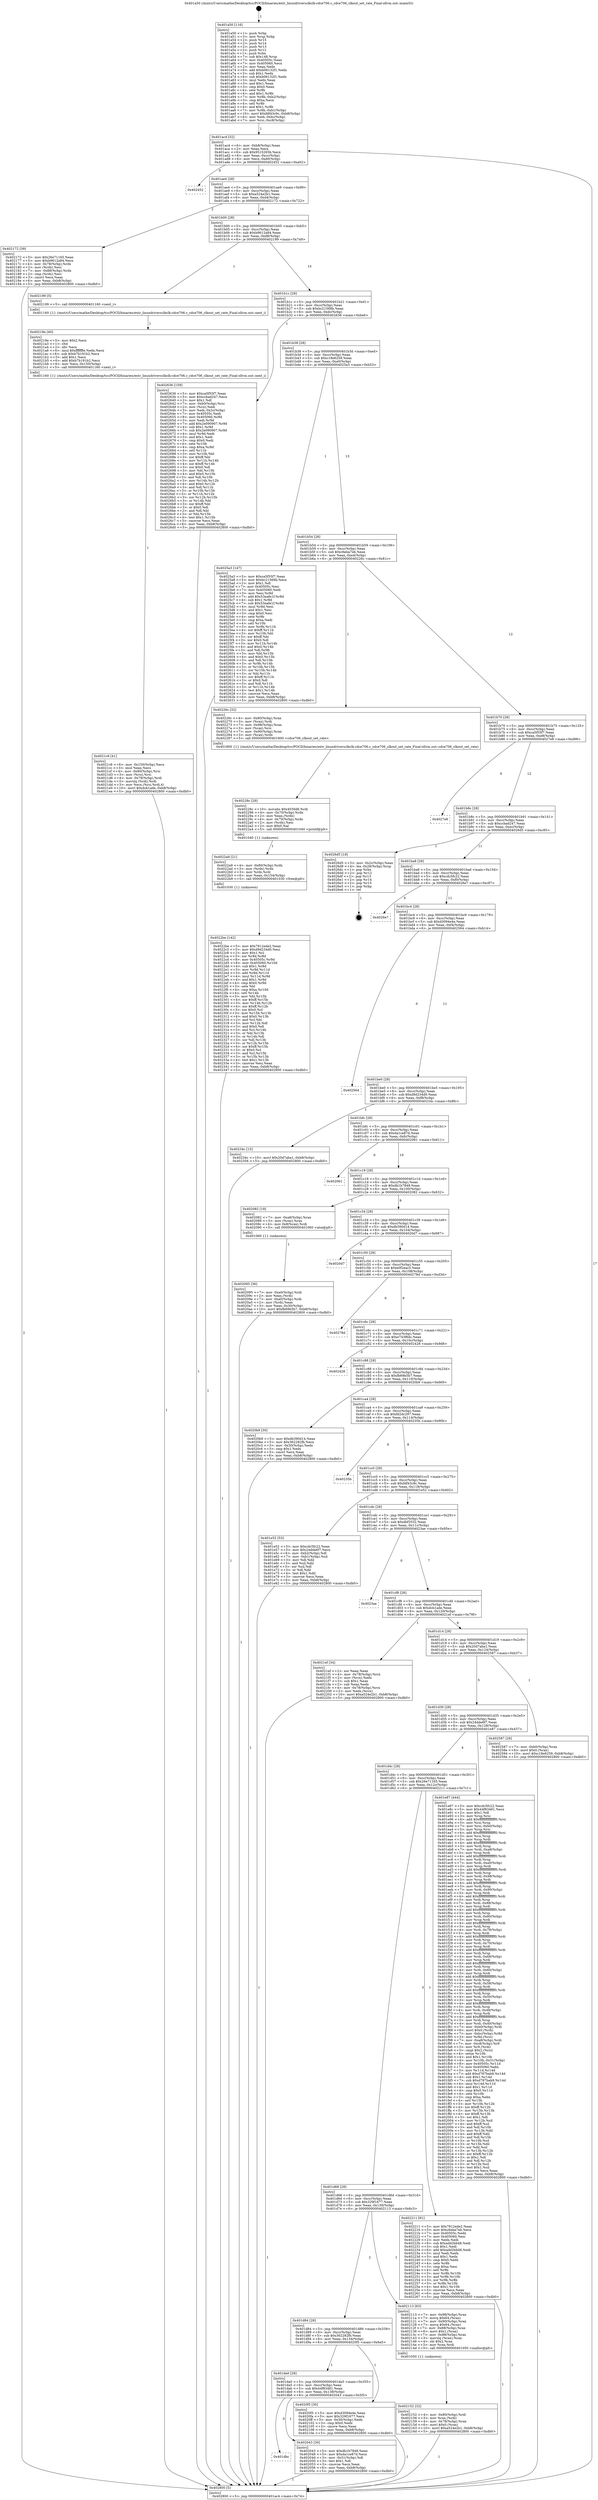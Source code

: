 digraph "0x401a50" {
  label = "0x401a50 (/mnt/c/Users/mathe/Desktop/tcc/POCII/binaries/extr_linuxdriversclkclk-cdce706.c_cdce706_clkout_set_rate_Final-ollvm.out::main(0))"
  labelloc = "t"
  node[shape=record]

  Entry [label="",width=0.3,height=0.3,shape=circle,fillcolor=black,style=filled]
  "0x401ac4" [label="{
     0x401ac4 [32]\l
     | [instrs]\l
     &nbsp;&nbsp;0x401ac4 \<+6\>: mov -0xb8(%rbp),%eax\l
     &nbsp;&nbsp;0x401aca \<+2\>: mov %eax,%ecx\l
     &nbsp;&nbsp;0x401acc \<+6\>: sub $0x9515265b,%ecx\l
     &nbsp;&nbsp;0x401ad2 \<+6\>: mov %eax,-0xcc(%rbp)\l
     &nbsp;&nbsp;0x401ad8 \<+6\>: mov %ecx,-0xd0(%rbp)\l
     &nbsp;&nbsp;0x401ade \<+6\>: je 0000000000402452 \<main+0xa02\>\l
  }"]
  "0x402452" [label="{
     0x402452\l
  }", style=dashed]
  "0x401ae4" [label="{
     0x401ae4 [28]\l
     | [instrs]\l
     &nbsp;&nbsp;0x401ae4 \<+5\>: jmp 0000000000401ae9 \<main+0x99\>\l
     &nbsp;&nbsp;0x401ae9 \<+6\>: mov -0xcc(%rbp),%eax\l
     &nbsp;&nbsp;0x401aef \<+5\>: sub $0xa524e2b1,%eax\l
     &nbsp;&nbsp;0x401af4 \<+6\>: mov %eax,-0xd4(%rbp)\l
     &nbsp;&nbsp;0x401afa \<+6\>: je 0000000000402172 \<main+0x722\>\l
  }"]
  Exit [label="",width=0.3,height=0.3,shape=circle,fillcolor=black,style=filled,peripheries=2]
  "0x402172" [label="{
     0x402172 [39]\l
     | [instrs]\l
     &nbsp;&nbsp;0x402172 \<+5\>: mov $0x26e71165,%eax\l
     &nbsp;&nbsp;0x402177 \<+5\>: mov $0xb9612a84,%ecx\l
     &nbsp;&nbsp;0x40217c \<+4\>: mov -0x78(%rbp),%rdx\l
     &nbsp;&nbsp;0x402180 \<+2\>: mov (%rdx),%esi\l
     &nbsp;&nbsp;0x402182 \<+7\>: mov -0x88(%rbp),%rdx\l
     &nbsp;&nbsp;0x402189 \<+2\>: cmp (%rdx),%esi\l
     &nbsp;&nbsp;0x40218b \<+3\>: cmovl %ecx,%eax\l
     &nbsp;&nbsp;0x40218e \<+6\>: mov %eax,-0xb8(%rbp)\l
     &nbsp;&nbsp;0x402194 \<+5\>: jmp 0000000000402800 \<main+0xdb0\>\l
  }"]
  "0x401b00" [label="{
     0x401b00 [28]\l
     | [instrs]\l
     &nbsp;&nbsp;0x401b00 \<+5\>: jmp 0000000000401b05 \<main+0xb5\>\l
     &nbsp;&nbsp;0x401b05 \<+6\>: mov -0xcc(%rbp),%eax\l
     &nbsp;&nbsp;0x401b0b \<+5\>: sub $0xb9612a84,%eax\l
     &nbsp;&nbsp;0x401b10 \<+6\>: mov %eax,-0xd8(%rbp)\l
     &nbsp;&nbsp;0x401b16 \<+6\>: je 0000000000402199 \<main+0x749\>\l
  }"]
  "0x4022be" [label="{
     0x4022be [142]\l
     | [instrs]\l
     &nbsp;&nbsp;0x4022be \<+5\>: mov $0x7812ede2,%eax\l
     &nbsp;&nbsp;0x4022c3 \<+5\>: mov $0xd9d234d0,%esi\l
     &nbsp;&nbsp;0x4022c8 \<+2\>: mov $0x1,%cl\l
     &nbsp;&nbsp;0x4022ca \<+3\>: xor %r8d,%r8d\l
     &nbsp;&nbsp;0x4022cd \<+8\>: mov 0x40505c,%r9d\l
     &nbsp;&nbsp;0x4022d5 \<+8\>: mov 0x405060,%r10d\l
     &nbsp;&nbsp;0x4022dd \<+4\>: sub $0x1,%r8d\l
     &nbsp;&nbsp;0x4022e1 \<+3\>: mov %r9d,%r11d\l
     &nbsp;&nbsp;0x4022e4 \<+3\>: add %r8d,%r11d\l
     &nbsp;&nbsp;0x4022e7 \<+4\>: imul %r11d,%r9d\l
     &nbsp;&nbsp;0x4022eb \<+4\>: and $0x1,%r9d\l
     &nbsp;&nbsp;0x4022ef \<+4\>: cmp $0x0,%r9d\l
     &nbsp;&nbsp;0x4022f3 \<+3\>: sete %bl\l
     &nbsp;&nbsp;0x4022f6 \<+4\>: cmp $0xa,%r10d\l
     &nbsp;&nbsp;0x4022fa \<+4\>: setl %r14b\l
     &nbsp;&nbsp;0x4022fe \<+3\>: mov %bl,%r15b\l
     &nbsp;&nbsp;0x402301 \<+4\>: xor $0xff,%r15b\l
     &nbsp;&nbsp;0x402305 \<+3\>: mov %r14b,%r12b\l
     &nbsp;&nbsp;0x402308 \<+4\>: xor $0xff,%r12b\l
     &nbsp;&nbsp;0x40230c \<+3\>: xor $0x0,%cl\l
     &nbsp;&nbsp;0x40230f \<+3\>: mov %r15b,%r13b\l
     &nbsp;&nbsp;0x402312 \<+4\>: and $0x0,%r13b\l
     &nbsp;&nbsp;0x402316 \<+2\>: and %cl,%bl\l
     &nbsp;&nbsp;0x402318 \<+3\>: mov %r12b,%dl\l
     &nbsp;&nbsp;0x40231b \<+3\>: and $0x0,%dl\l
     &nbsp;&nbsp;0x40231e \<+3\>: and %cl,%r14b\l
     &nbsp;&nbsp;0x402321 \<+3\>: or %bl,%r13b\l
     &nbsp;&nbsp;0x402324 \<+3\>: or %r14b,%dl\l
     &nbsp;&nbsp;0x402327 \<+3\>: xor %dl,%r13b\l
     &nbsp;&nbsp;0x40232a \<+3\>: or %r12b,%r15b\l
     &nbsp;&nbsp;0x40232d \<+4\>: xor $0xff,%r15b\l
     &nbsp;&nbsp;0x402331 \<+3\>: or $0x0,%cl\l
     &nbsp;&nbsp;0x402334 \<+3\>: and %cl,%r15b\l
     &nbsp;&nbsp;0x402337 \<+3\>: or %r15b,%r13b\l
     &nbsp;&nbsp;0x40233a \<+4\>: test $0x1,%r13b\l
     &nbsp;&nbsp;0x40233e \<+3\>: cmovne %esi,%eax\l
     &nbsp;&nbsp;0x402341 \<+6\>: mov %eax,-0xb8(%rbp)\l
     &nbsp;&nbsp;0x402347 \<+5\>: jmp 0000000000402800 \<main+0xdb0\>\l
  }"]
  "0x402199" [label="{
     0x402199 [5]\l
     | [instrs]\l
     &nbsp;&nbsp;0x402199 \<+5\>: call 0000000000401160 \<next_i\>\l
     | [calls]\l
     &nbsp;&nbsp;0x401160 \{1\} (/mnt/c/Users/mathe/Desktop/tcc/POCII/binaries/extr_linuxdriversclkclk-cdce706.c_cdce706_clkout_set_rate_Final-ollvm.out::next_i)\l
  }"]
  "0x401b1c" [label="{
     0x401b1c [28]\l
     | [instrs]\l
     &nbsp;&nbsp;0x401b1c \<+5\>: jmp 0000000000401b21 \<main+0xd1\>\l
     &nbsp;&nbsp;0x401b21 \<+6\>: mov -0xcc(%rbp),%eax\l
     &nbsp;&nbsp;0x401b27 \<+5\>: sub $0xbc21568b,%eax\l
     &nbsp;&nbsp;0x401b2c \<+6\>: mov %eax,-0xdc(%rbp)\l
     &nbsp;&nbsp;0x401b32 \<+6\>: je 0000000000402636 \<main+0xbe6\>\l
  }"]
  "0x4022a9" [label="{
     0x4022a9 [21]\l
     | [instrs]\l
     &nbsp;&nbsp;0x4022a9 \<+4\>: mov -0x80(%rbp),%rdx\l
     &nbsp;&nbsp;0x4022ad \<+3\>: mov (%rdx),%rdx\l
     &nbsp;&nbsp;0x4022b0 \<+3\>: mov %rdx,%rdi\l
     &nbsp;&nbsp;0x4022b3 \<+6\>: mov %eax,-0x154(%rbp)\l
     &nbsp;&nbsp;0x4022b9 \<+5\>: call 0000000000401030 \<free@plt\>\l
     | [calls]\l
     &nbsp;&nbsp;0x401030 \{1\} (unknown)\l
  }"]
  "0x402636" [label="{
     0x402636 [159]\l
     | [instrs]\l
     &nbsp;&nbsp;0x402636 \<+5\>: mov $0xca5f55f7,%eax\l
     &nbsp;&nbsp;0x40263b \<+5\>: mov $0xccbad247,%ecx\l
     &nbsp;&nbsp;0x402640 \<+2\>: mov $0x1,%dl\l
     &nbsp;&nbsp;0x402642 \<+7\>: mov -0xb0(%rbp),%rsi\l
     &nbsp;&nbsp;0x402649 \<+2\>: mov (%rsi),%edi\l
     &nbsp;&nbsp;0x40264b \<+3\>: mov %edi,-0x2c(%rbp)\l
     &nbsp;&nbsp;0x40264e \<+7\>: mov 0x40505c,%edi\l
     &nbsp;&nbsp;0x402655 \<+8\>: mov 0x405060,%r8d\l
     &nbsp;&nbsp;0x40265d \<+3\>: mov %edi,%r9d\l
     &nbsp;&nbsp;0x402660 \<+7\>: add $0x2e090907,%r9d\l
     &nbsp;&nbsp;0x402667 \<+4\>: sub $0x1,%r9d\l
     &nbsp;&nbsp;0x40266b \<+7\>: sub $0x2e090907,%r9d\l
     &nbsp;&nbsp;0x402672 \<+4\>: imul %r9d,%edi\l
     &nbsp;&nbsp;0x402676 \<+3\>: and $0x1,%edi\l
     &nbsp;&nbsp;0x402679 \<+3\>: cmp $0x0,%edi\l
     &nbsp;&nbsp;0x40267c \<+4\>: sete %r10b\l
     &nbsp;&nbsp;0x402680 \<+4\>: cmp $0xa,%r8d\l
     &nbsp;&nbsp;0x402684 \<+4\>: setl %r11b\l
     &nbsp;&nbsp;0x402688 \<+3\>: mov %r10b,%bl\l
     &nbsp;&nbsp;0x40268b \<+3\>: xor $0xff,%bl\l
     &nbsp;&nbsp;0x40268e \<+3\>: mov %r11b,%r14b\l
     &nbsp;&nbsp;0x402691 \<+4\>: xor $0xff,%r14b\l
     &nbsp;&nbsp;0x402695 \<+3\>: xor $0x0,%dl\l
     &nbsp;&nbsp;0x402698 \<+3\>: mov %bl,%r15b\l
     &nbsp;&nbsp;0x40269b \<+4\>: and $0x0,%r15b\l
     &nbsp;&nbsp;0x40269f \<+3\>: and %dl,%r10b\l
     &nbsp;&nbsp;0x4026a2 \<+3\>: mov %r14b,%r12b\l
     &nbsp;&nbsp;0x4026a5 \<+4\>: and $0x0,%r12b\l
     &nbsp;&nbsp;0x4026a9 \<+3\>: and %dl,%r11b\l
     &nbsp;&nbsp;0x4026ac \<+3\>: or %r10b,%r15b\l
     &nbsp;&nbsp;0x4026af \<+3\>: or %r11b,%r12b\l
     &nbsp;&nbsp;0x4026b2 \<+3\>: xor %r12b,%r15b\l
     &nbsp;&nbsp;0x4026b5 \<+3\>: or %r14b,%bl\l
     &nbsp;&nbsp;0x4026b8 \<+3\>: xor $0xff,%bl\l
     &nbsp;&nbsp;0x4026bb \<+3\>: or $0x0,%dl\l
     &nbsp;&nbsp;0x4026be \<+2\>: and %dl,%bl\l
     &nbsp;&nbsp;0x4026c0 \<+3\>: or %bl,%r15b\l
     &nbsp;&nbsp;0x4026c3 \<+4\>: test $0x1,%r15b\l
     &nbsp;&nbsp;0x4026c7 \<+3\>: cmovne %ecx,%eax\l
     &nbsp;&nbsp;0x4026ca \<+6\>: mov %eax,-0xb8(%rbp)\l
     &nbsp;&nbsp;0x4026d0 \<+5\>: jmp 0000000000402800 \<main+0xdb0\>\l
  }"]
  "0x401b38" [label="{
     0x401b38 [28]\l
     | [instrs]\l
     &nbsp;&nbsp;0x401b38 \<+5\>: jmp 0000000000401b3d \<main+0xed\>\l
     &nbsp;&nbsp;0x401b3d \<+6\>: mov -0xcc(%rbp),%eax\l
     &nbsp;&nbsp;0x401b43 \<+5\>: sub $0xc18e6259,%eax\l
     &nbsp;&nbsp;0x401b48 \<+6\>: mov %eax,-0xe0(%rbp)\l
     &nbsp;&nbsp;0x401b4e \<+6\>: je 00000000004025a3 \<main+0xb53\>\l
  }"]
  "0x40228c" [label="{
     0x40228c [29]\l
     | [instrs]\l
     &nbsp;&nbsp;0x40228c \<+10\>: movabs $0x4030d6,%rdi\l
     &nbsp;&nbsp;0x402296 \<+4\>: mov -0x70(%rbp),%rdx\l
     &nbsp;&nbsp;0x40229a \<+2\>: mov %eax,(%rdx)\l
     &nbsp;&nbsp;0x40229c \<+4\>: mov -0x70(%rbp),%rdx\l
     &nbsp;&nbsp;0x4022a0 \<+2\>: mov (%rdx),%esi\l
     &nbsp;&nbsp;0x4022a2 \<+2\>: mov $0x0,%al\l
     &nbsp;&nbsp;0x4022a4 \<+5\>: call 0000000000401040 \<printf@plt\>\l
     | [calls]\l
     &nbsp;&nbsp;0x401040 \{1\} (unknown)\l
  }"]
  "0x4025a3" [label="{
     0x4025a3 [147]\l
     | [instrs]\l
     &nbsp;&nbsp;0x4025a3 \<+5\>: mov $0xca5f55f7,%eax\l
     &nbsp;&nbsp;0x4025a8 \<+5\>: mov $0xbc21568b,%ecx\l
     &nbsp;&nbsp;0x4025ad \<+2\>: mov $0x1,%dl\l
     &nbsp;&nbsp;0x4025af \<+7\>: mov 0x40505c,%esi\l
     &nbsp;&nbsp;0x4025b6 \<+7\>: mov 0x405060,%edi\l
     &nbsp;&nbsp;0x4025bd \<+3\>: mov %esi,%r8d\l
     &nbsp;&nbsp;0x4025c0 \<+7\>: add $0x53eafe1f,%r8d\l
     &nbsp;&nbsp;0x4025c7 \<+4\>: sub $0x1,%r8d\l
     &nbsp;&nbsp;0x4025cb \<+7\>: sub $0x53eafe1f,%r8d\l
     &nbsp;&nbsp;0x4025d2 \<+4\>: imul %r8d,%esi\l
     &nbsp;&nbsp;0x4025d6 \<+3\>: and $0x1,%esi\l
     &nbsp;&nbsp;0x4025d9 \<+3\>: cmp $0x0,%esi\l
     &nbsp;&nbsp;0x4025dc \<+4\>: sete %r9b\l
     &nbsp;&nbsp;0x4025e0 \<+3\>: cmp $0xa,%edi\l
     &nbsp;&nbsp;0x4025e3 \<+4\>: setl %r10b\l
     &nbsp;&nbsp;0x4025e7 \<+3\>: mov %r9b,%r11b\l
     &nbsp;&nbsp;0x4025ea \<+4\>: xor $0xff,%r11b\l
     &nbsp;&nbsp;0x4025ee \<+3\>: mov %r10b,%bl\l
     &nbsp;&nbsp;0x4025f1 \<+3\>: xor $0xff,%bl\l
     &nbsp;&nbsp;0x4025f4 \<+3\>: xor $0x0,%dl\l
     &nbsp;&nbsp;0x4025f7 \<+3\>: mov %r11b,%r14b\l
     &nbsp;&nbsp;0x4025fa \<+4\>: and $0x0,%r14b\l
     &nbsp;&nbsp;0x4025fe \<+3\>: and %dl,%r9b\l
     &nbsp;&nbsp;0x402601 \<+3\>: mov %bl,%r15b\l
     &nbsp;&nbsp;0x402604 \<+4\>: and $0x0,%r15b\l
     &nbsp;&nbsp;0x402608 \<+3\>: and %dl,%r10b\l
     &nbsp;&nbsp;0x40260b \<+3\>: or %r9b,%r14b\l
     &nbsp;&nbsp;0x40260e \<+3\>: or %r10b,%r15b\l
     &nbsp;&nbsp;0x402611 \<+3\>: xor %r15b,%r14b\l
     &nbsp;&nbsp;0x402614 \<+3\>: or %bl,%r11b\l
     &nbsp;&nbsp;0x402617 \<+4\>: xor $0xff,%r11b\l
     &nbsp;&nbsp;0x40261b \<+3\>: or $0x0,%dl\l
     &nbsp;&nbsp;0x40261e \<+3\>: and %dl,%r11b\l
     &nbsp;&nbsp;0x402621 \<+3\>: or %r11b,%r14b\l
     &nbsp;&nbsp;0x402624 \<+4\>: test $0x1,%r14b\l
     &nbsp;&nbsp;0x402628 \<+3\>: cmovne %ecx,%eax\l
     &nbsp;&nbsp;0x40262b \<+6\>: mov %eax,-0xb8(%rbp)\l
     &nbsp;&nbsp;0x402631 \<+5\>: jmp 0000000000402800 \<main+0xdb0\>\l
  }"]
  "0x401b54" [label="{
     0x401b54 [28]\l
     | [instrs]\l
     &nbsp;&nbsp;0x401b54 \<+5\>: jmp 0000000000401b59 \<main+0x109\>\l
     &nbsp;&nbsp;0x401b59 \<+6\>: mov -0xcc(%rbp),%eax\l
     &nbsp;&nbsp;0x401b5f \<+5\>: sub $0xc6eba7eb,%eax\l
     &nbsp;&nbsp;0x401b64 \<+6\>: mov %eax,-0xe4(%rbp)\l
     &nbsp;&nbsp;0x401b6a \<+6\>: je 000000000040226c \<main+0x81c\>\l
  }"]
  "0x4021c6" [label="{
     0x4021c6 [41]\l
     | [instrs]\l
     &nbsp;&nbsp;0x4021c6 \<+6\>: mov -0x150(%rbp),%ecx\l
     &nbsp;&nbsp;0x4021cc \<+3\>: imul %eax,%ecx\l
     &nbsp;&nbsp;0x4021cf \<+4\>: mov -0x80(%rbp),%rsi\l
     &nbsp;&nbsp;0x4021d3 \<+3\>: mov (%rsi),%rsi\l
     &nbsp;&nbsp;0x4021d6 \<+4\>: mov -0x78(%rbp),%rdi\l
     &nbsp;&nbsp;0x4021da \<+3\>: movslq (%rdi),%rdi\l
     &nbsp;&nbsp;0x4021dd \<+3\>: mov %ecx,(%rsi,%rdi,4)\l
     &nbsp;&nbsp;0x4021e0 \<+10\>: movl $0xdcb1ade,-0xb8(%rbp)\l
     &nbsp;&nbsp;0x4021ea \<+5\>: jmp 0000000000402800 \<main+0xdb0\>\l
  }"]
  "0x40226c" [label="{
     0x40226c [32]\l
     | [instrs]\l
     &nbsp;&nbsp;0x40226c \<+4\>: mov -0x80(%rbp),%rax\l
     &nbsp;&nbsp;0x402270 \<+3\>: mov (%rax),%rdi\l
     &nbsp;&nbsp;0x402273 \<+7\>: mov -0x98(%rbp),%rax\l
     &nbsp;&nbsp;0x40227a \<+3\>: mov (%rax),%rsi\l
     &nbsp;&nbsp;0x40227d \<+7\>: mov -0x90(%rbp),%rax\l
     &nbsp;&nbsp;0x402284 \<+3\>: mov (%rax),%rdx\l
     &nbsp;&nbsp;0x402287 \<+5\>: call 0000000000401800 \<cdce706_clkout_set_rate\>\l
     | [calls]\l
     &nbsp;&nbsp;0x401800 \{1\} (/mnt/c/Users/mathe/Desktop/tcc/POCII/binaries/extr_linuxdriversclkclk-cdce706.c_cdce706_clkout_set_rate_Final-ollvm.out::cdce706_clkout_set_rate)\l
  }"]
  "0x401b70" [label="{
     0x401b70 [28]\l
     | [instrs]\l
     &nbsp;&nbsp;0x401b70 \<+5\>: jmp 0000000000401b75 \<main+0x125\>\l
     &nbsp;&nbsp;0x401b75 \<+6\>: mov -0xcc(%rbp),%eax\l
     &nbsp;&nbsp;0x401b7b \<+5\>: sub $0xca5f55f7,%eax\l
     &nbsp;&nbsp;0x401b80 \<+6\>: mov %eax,-0xe8(%rbp)\l
     &nbsp;&nbsp;0x401b86 \<+6\>: je 00000000004027e8 \<main+0xd98\>\l
  }"]
  "0x40219e" [label="{
     0x40219e [40]\l
     | [instrs]\l
     &nbsp;&nbsp;0x40219e \<+5\>: mov $0x2,%ecx\l
     &nbsp;&nbsp;0x4021a3 \<+1\>: cltd\l
     &nbsp;&nbsp;0x4021a4 \<+2\>: idiv %ecx\l
     &nbsp;&nbsp;0x4021a6 \<+6\>: imul $0xfffffffe,%edx,%ecx\l
     &nbsp;&nbsp;0x4021ac \<+6\>: sub $0xb7b191b2,%ecx\l
     &nbsp;&nbsp;0x4021b2 \<+3\>: add $0x1,%ecx\l
     &nbsp;&nbsp;0x4021b5 \<+6\>: add $0xb7b191b2,%ecx\l
     &nbsp;&nbsp;0x4021bb \<+6\>: mov %ecx,-0x150(%rbp)\l
     &nbsp;&nbsp;0x4021c1 \<+5\>: call 0000000000401160 \<next_i\>\l
     | [calls]\l
     &nbsp;&nbsp;0x401160 \{1\} (/mnt/c/Users/mathe/Desktop/tcc/POCII/binaries/extr_linuxdriversclkclk-cdce706.c_cdce706_clkout_set_rate_Final-ollvm.out::next_i)\l
  }"]
  "0x4027e8" [label="{
     0x4027e8\l
  }", style=dashed]
  "0x401b8c" [label="{
     0x401b8c [28]\l
     | [instrs]\l
     &nbsp;&nbsp;0x401b8c \<+5\>: jmp 0000000000401b91 \<main+0x141\>\l
     &nbsp;&nbsp;0x401b91 \<+6\>: mov -0xcc(%rbp),%eax\l
     &nbsp;&nbsp;0x401b97 \<+5\>: sub $0xccbad247,%eax\l
     &nbsp;&nbsp;0x401b9c \<+6\>: mov %eax,-0xec(%rbp)\l
     &nbsp;&nbsp;0x401ba2 \<+6\>: je 00000000004026d5 \<main+0xc85\>\l
  }"]
  "0x402152" [label="{
     0x402152 [32]\l
     | [instrs]\l
     &nbsp;&nbsp;0x402152 \<+4\>: mov -0x80(%rbp),%rdi\l
     &nbsp;&nbsp;0x402156 \<+3\>: mov %rax,(%rdi)\l
     &nbsp;&nbsp;0x402159 \<+4\>: mov -0x78(%rbp),%rax\l
     &nbsp;&nbsp;0x40215d \<+6\>: movl $0x0,(%rax)\l
     &nbsp;&nbsp;0x402163 \<+10\>: movl $0xa524e2b1,-0xb8(%rbp)\l
     &nbsp;&nbsp;0x40216d \<+5\>: jmp 0000000000402800 \<main+0xdb0\>\l
  }"]
  "0x4026d5" [label="{
     0x4026d5 [18]\l
     | [instrs]\l
     &nbsp;&nbsp;0x4026d5 \<+3\>: mov -0x2c(%rbp),%eax\l
     &nbsp;&nbsp;0x4026d8 \<+4\>: lea -0x28(%rbp),%rsp\l
     &nbsp;&nbsp;0x4026dc \<+1\>: pop %rbx\l
     &nbsp;&nbsp;0x4026dd \<+2\>: pop %r12\l
     &nbsp;&nbsp;0x4026df \<+2\>: pop %r13\l
     &nbsp;&nbsp;0x4026e1 \<+2\>: pop %r14\l
     &nbsp;&nbsp;0x4026e3 \<+2\>: pop %r15\l
     &nbsp;&nbsp;0x4026e5 \<+1\>: pop %rbp\l
     &nbsp;&nbsp;0x4026e6 \<+1\>: ret\l
  }"]
  "0x401ba8" [label="{
     0x401ba8 [28]\l
     | [instrs]\l
     &nbsp;&nbsp;0x401ba8 \<+5\>: jmp 0000000000401bad \<main+0x15d\>\l
     &nbsp;&nbsp;0x401bad \<+6\>: mov -0xcc(%rbp),%eax\l
     &nbsp;&nbsp;0x401bb3 \<+5\>: sub $0xcdc5fc22,%eax\l
     &nbsp;&nbsp;0x401bb8 \<+6\>: mov %eax,-0xf0(%rbp)\l
     &nbsp;&nbsp;0x401bbe \<+6\>: je 00000000004026e7 \<main+0xc97\>\l
  }"]
  "0x402095" [label="{
     0x402095 [36]\l
     | [instrs]\l
     &nbsp;&nbsp;0x402095 \<+7\>: mov -0xa0(%rbp),%rdi\l
     &nbsp;&nbsp;0x40209c \<+2\>: mov %eax,(%rdi)\l
     &nbsp;&nbsp;0x40209e \<+7\>: mov -0xa0(%rbp),%rdi\l
     &nbsp;&nbsp;0x4020a5 \<+2\>: mov (%rdi),%eax\l
     &nbsp;&nbsp;0x4020a7 \<+3\>: mov %eax,-0x30(%rbp)\l
     &nbsp;&nbsp;0x4020aa \<+10\>: movl $0xfb69b5b7,-0xb8(%rbp)\l
     &nbsp;&nbsp;0x4020b4 \<+5\>: jmp 0000000000402800 \<main+0xdb0\>\l
  }"]
  "0x4026e7" [label="{
     0x4026e7\l
  }", style=dashed]
  "0x401bc4" [label="{
     0x401bc4 [28]\l
     | [instrs]\l
     &nbsp;&nbsp;0x401bc4 \<+5\>: jmp 0000000000401bc9 \<main+0x179\>\l
     &nbsp;&nbsp;0x401bc9 \<+6\>: mov -0xcc(%rbp),%eax\l
     &nbsp;&nbsp;0x401bcf \<+5\>: sub $0xd3094e4e,%eax\l
     &nbsp;&nbsp;0x401bd4 \<+6\>: mov %eax,-0xf4(%rbp)\l
     &nbsp;&nbsp;0x401bda \<+6\>: je 0000000000402564 \<main+0xb14\>\l
  }"]
  "0x401dbc" [label="{
     0x401dbc\l
  }", style=dashed]
  "0x402564" [label="{
     0x402564\l
  }", style=dashed]
  "0x401be0" [label="{
     0x401be0 [28]\l
     | [instrs]\l
     &nbsp;&nbsp;0x401be0 \<+5\>: jmp 0000000000401be5 \<main+0x195\>\l
     &nbsp;&nbsp;0x401be5 \<+6\>: mov -0xcc(%rbp),%eax\l
     &nbsp;&nbsp;0x401beb \<+5\>: sub $0xd9d234d0,%eax\l
     &nbsp;&nbsp;0x401bf0 \<+6\>: mov %eax,-0xf8(%rbp)\l
     &nbsp;&nbsp;0x401bf6 \<+6\>: je 000000000040234c \<main+0x8fc\>\l
  }"]
  "0x402043" [label="{
     0x402043 [30]\l
     | [instrs]\l
     &nbsp;&nbsp;0x402043 \<+5\>: mov $0xdb1b7848,%eax\l
     &nbsp;&nbsp;0x402048 \<+5\>: mov $0xda1ce87d,%ecx\l
     &nbsp;&nbsp;0x40204d \<+3\>: mov -0x31(%rbp),%dl\l
     &nbsp;&nbsp;0x402050 \<+3\>: test $0x1,%dl\l
     &nbsp;&nbsp;0x402053 \<+3\>: cmovne %ecx,%eax\l
     &nbsp;&nbsp;0x402056 \<+6\>: mov %eax,-0xb8(%rbp)\l
     &nbsp;&nbsp;0x40205c \<+5\>: jmp 0000000000402800 \<main+0xdb0\>\l
  }"]
  "0x40234c" [label="{
     0x40234c [15]\l
     | [instrs]\l
     &nbsp;&nbsp;0x40234c \<+10\>: movl $0x20d7aba1,-0xb8(%rbp)\l
     &nbsp;&nbsp;0x402356 \<+5\>: jmp 0000000000402800 \<main+0xdb0\>\l
  }"]
  "0x401bfc" [label="{
     0x401bfc [28]\l
     | [instrs]\l
     &nbsp;&nbsp;0x401bfc \<+5\>: jmp 0000000000401c01 \<main+0x1b1\>\l
     &nbsp;&nbsp;0x401c01 \<+6\>: mov -0xcc(%rbp),%eax\l
     &nbsp;&nbsp;0x401c07 \<+5\>: sub $0xda1ce87d,%eax\l
     &nbsp;&nbsp;0x401c0c \<+6\>: mov %eax,-0xfc(%rbp)\l
     &nbsp;&nbsp;0x401c12 \<+6\>: je 0000000000402061 \<main+0x611\>\l
  }"]
  "0x401da0" [label="{
     0x401da0 [28]\l
     | [instrs]\l
     &nbsp;&nbsp;0x401da0 \<+5\>: jmp 0000000000401da5 \<main+0x355\>\l
     &nbsp;&nbsp;0x401da5 \<+6\>: mov -0xcc(%rbp),%eax\l
     &nbsp;&nbsp;0x401dab \<+5\>: sub $0x44f83481,%eax\l
     &nbsp;&nbsp;0x401db0 \<+6\>: mov %eax,-0x138(%rbp)\l
     &nbsp;&nbsp;0x401db6 \<+6\>: je 0000000000402043 \<main+0x5f3\>\l
  }"]
  "0x402061" [label="{
     0x402061\l
  }", style=dashed]
  "0x401c18" [label="{
     0x401c18 [28]\l
     | [instrs]\l
     &nbsp;&nbsp;0x401c18 \<+5\>: jmp 0000000000401c1d \<main+0x1cd\>\l
     &nbsp;&nbsp;0x401c1d \<+6\>: mov -0xcc(%rbp),%eax\l
     &nbsp;&nbsp;0x401c23 \<+5\>: sub $0xdb1b7848,%eax\l
     &nbsp;&nbsp;0x401c28 \<+6\>: mov %eax,-0x100(%rbp)\l
     &nbsp;&nbsp;0x401c2e \<+6\>: je 0000000000402082 \<main+0x632\>\l
  }"]
  "0x4020f5" [label="{
     0x4020f5 [30]\l
     | [instrs]\l
     &nbsp;&nbsp;0x4020f5 \<+5\>: mov $0xd3094e4e,%eax\l
     &nbsp;&nbsp;0x4020fa \<+5\>: mov $0x329f1677,%ecx\l
     &nbsp;&nbsp;0x4020ff \<+3\>: mov -0x30(%rbp),%edx\l
     &nbsp;&nbsp;0x402102 \<+3\>: cmp $0x0,%edx\l
     &nbsp;&nbsp;0x402105 \<+3\>: cmove %ecx,%eax\l
     &nbsp;&nbsp;0x402108 \<+6\>: mov %eax,-0xb8(%rbp)\l
     &nbsp;&nbsp;0x40210e \<+5\>: jmp 0000000000402800 \<main+0xdb0\>\l
  }"]
  "0x402082" [label="{
     0x402082 [19]\l
     | [instrs]\l
     &nbsp;&nbsp;0x402082 \<+7\>: mov -0xa8(%rbp),%rax\l
     &nbsp;&nbsp;0x402089 \<+3\>: mov (%rax),%rax\l
     &nbsp;&nbsp;0x40208c \<+4\>: mov 0x8(%rax),%rdi\l
     &nbsp;&nbsp;0x402090 \<+5\>: call 0000000000401060 \<atoi@plt\>\l
     | [calls]\l
     &nbsp;&nbsp;0x401060 \{1\} (unknown)\l
  }"]
  "0x401c34" [label="{
     0x401c34 [28]\l
     | [instrs]\l
     &nbsp;&nbsp;0x401c34 \<+5\>: jmp 0000000000401c39 \<main+0x1e9\>\l
     &nbsp;&nbsp;0x401c39 \<+6\>: mov -0xcc(%rbp),%eax\l
     &nbsp;&nbsp;0x401c3f \<+5\>: sub $0xdb390d14,%eax\l
     &nbsp;&nbsp;0x401c44 \<+6\>: mov %eax,-0x104(%rbp)\l
     &nbsp;&nbsp;0x401c4a \<+6\>: je 00000000004020d7 \<main+0x687\>\l
  }"]
  "0x401d84" [label="{
     0x401d84 [28]\l
     | [instrs]\l
     &nbsp;&nbsp;0x401d84 \<+5\>: jmp 0000000000401d89 \<main+0x339\>\l
     &nbsp;&nbsp;0x401d89 \<+6\>: mov -0xcc(%rbp),%eax\l
     &nbsp;&nbsp;0x401d8f \<+5\>: sub $0x362282fb,%eax\l
     &nbsp;&nbsp;0x401d94 \<+6\>: mov %eax,-0x134(%rbp)\l
     &nbsp;&nbsp;0x401d9a \<+6\>: je 00000000004020f5 \<main+0x6a5\>\l
  }"]
  "0x4020d7" [label="{
     0x4020d7\l
  }", style=dashed]
  "0x401c50" [label="{
     0x401c50 [28]\l
     | [instrs]\l
     &nbsp;&nbsp;0x401c50 \<+5\>: jmp 0000000000401c55 \<main+0x205\>\l
     &nbsp;&nbsp;0x401c55 \<+6\>: mov -0xcc(%rbp),%eax\l
     &nbsp;&nbsp;0x401c5b \<+5\>: sub $0xe0f2eac5,%eax\l
     &nbsp;&nbsp;0x401c60 \<+6\>: mov %eax,-0x108(%rbp)\l
     &nbsp;&nbsp;0x401c66 \<+6\>: je 000000000040278d \<main+0xd3d\>\l
  }"]
  "0x402113" [label="{
     0x402113 [63]\l
     | [instrs]\l
     &nbsp;&nbsp;0x402113 \<+7\>: mov -0x98(%rbp),%rax\l
     &nbsp;&nbsp;0x40211a \<+7\>: movq $0x64,(%rax)\l
     &nbsp;&nbsp;0x402121 \<+7\>: mov -0x90(%rbp),%rax\l
     &nbsp;&nbsp;0x402128 \<+7\>: movq $0x64,(%rax)\l
     &nbsp;&nbsp;0x40212f \<+7\>: mov -0x88(%rbp),%rax\l
     &nbsp;&nbsp;0x402136 \<+6\>: movl $0x1,(%rax)\l
     &nbsp;&nbsp;0x40213c \<+7\>: mov -0x88(%rbp),%rax\l
     &nbsp;&nbsp;0x402143 \<+3\>: movslq (%rax),%rax\l
     &nbsp;&nbsp;0x402146 \<+4\>: shl $0x2,%rax\l
     &nbsp;&nbsp;0x40214a \<+3\>: mov %rax,%rdi\l
     &nbsp;&nbsp;0x40214d \<+5\>: call 0000000000401050 \<malloc@plt\>\l
     | [calls]\l
     &nbsp;&nbsp;0x401050 \{1\} (unknown)\l
  }"]
  "0x40278d" [label="{
     0x40278d\l
  }", style=dashed]
  "0x401c6c" [label="{
     0x401c6c [28]\l
     | [instrs]\l
     &nbsp;&nbsp;0x401c6c \<+5\>: jmp 0000000000401c71 \<main+0x221\>\l
     &nbsp;&nbsp;0x401c71 \<+6\>: mov -0xcc(%rbp),%eax\l
     &nbsp;&nbsp;0x401c77 \<+5\>: sub $0xe743f6dc,%eax\l
     &nbsp;&nbsp;0x401c7c \<+6\>: mov %eax,-0x10c(%rbp)\l
     &nbsp;&nbsp;0x401c82 \<+6\>: je 0000000000402428 \<main+0x9d8\>\l
  }"]
  "0x401d68" [label="{
     0x401d68 [28]\l
     | [instrs]\l
     &nbsp;&nbsp;0x401d68 \<+5\>: jmp 0000000000401d6d \<main+0x31d\>\l
     &nbsp;&nbsp;0x401d6d \<+6\>: mov -0xcc(%rbp),%eax\l
     &nbsp;&nbsp;0x401d73 \<+5\>: sub $0x329f1677,%eax\l
     &nbsp;&nbsp;0x401d78 \<+6\>: mov %eax,-0x130(%rbp)\l
     &nbsp;&nbsp;0x401d7e \<+6\>: je 0000000000402113 \<main+0x6c3\>\l
  }"]
  "0x402428" [label="{
     0x402428\l
  }", style=dashed]
  "0x401c88" [label="{
     0x401c88 [28]\l
     | [instrs]\l
     &nbsp;&nbsp;0x401c88 \<+5\>: jmp 0000000000401c8d \<main+0x23d\>\l
     &nbsp;&nbsp;0x401c8d \<+6\>: mov -0xcc(%rbp),%eax\l
     &nbsp;&nbsp;0x401c93 \<+5\>: sub $0xfb69b5b7,%eax\l
     &nbsp;&nbsp;0x401c98 \<+6\>: mov %eax,-0x110(%rbp)\l
     &nbsp;&nbsp;0x401c9e \<+6\>: je 00000000004020b9 \<main+0x669\>\l
  }"]
  "0x402211" [label="{
     0x402211 [91]\l
     | [instrs]\l
     &nbsp;&nbsp;0x402211 \<+5\>: mov $0x7812ede2,%eax\l
     &nbsp;&nbsp;0x402216 \<+5\>: mov $0xc6eba7eb,%ecx\l
     &nbsp;&nbsp;0x40221b \<+7\>: mov 0x40505c,%edx\l
     &nbsp;&nbsp;0x402222 \<+7\>: mov 0x405060,%esi\l
     &nbsp;&nbsp;0x402229 \<+2\>: mov %edx,%edi\l
     &nbsp;&nbsp;0x40222b \<+6\>: sub $0xadd2bb48,%edi\l
     &nbsp;&nbsp;0x402231 \<+3\>: sub $0x1,%edi\l
     &nbsp;&nbsp;0x402234 \<+6\>: add $0xadd2bb48,%edi\l
     &nbsp;&nbsp;0x40223a \<+3\>: imul %edi,%edx\l
     &nbsp;&nbsp;0x40223d \<+3\>: and $0x1,%edx\l
     &nbsp;&nbsp;0x402240 \<+3\>: cmp $0x0,%edx\l
     &nbsp;&nbsp;0x402243 \<+4\>: sete %r8b\l
     &nbsp;&nbsp;0x402247 \<+3\>: cmp $0xa,%esi\l
     &nbsp;&nbsp;0x40224a \<+4\>: setl %r9b\l
     &nbsp;&nbsp;0x40224e \<+3\>: mov %r8b,%r10b\l
     &nbsp;&nbsp;0x402251 \<+3\>: and %r9b,%r10b\l
     &nbsp;&nbsp;0x402254 \<+3\>: xor %r9b,%r8b\l
     &nbsp;&nbsp;0x402257 \<+3\>: or %r8b,%r10b\l
     &nbsp;&nbsp;0x40225a \<+4\>: test $0x1,%r10b\l
     &nbsp;&nbsp;0x40225e \<+3\>: cmovne %ecx,%eax\l
     &nbsp;&nbsp;0x402261 \<+6\>: mov %eax,-0xb8(%rbp)\l
     &nbsp;&nbsp;0x402267 \<+5\>: jmp 0000000000402800 \<main+0xdb0\>\l
  }"]
  "0x4020b9" [label="{
     0x4020b9 [30]\l
     | [instrs]\l
     &nbsp;&nbsp;0x4020b9 \<+5\>: mov $0xdb390d14,%eax\l
     &nbsp;&nbsp;0x4020be \<+5\>: mov $0x362282fb,%ecx\l
     &nbsp;&nbsp;0x4020c3 \<+3\>: mov -0x30(%rbp),%edx\l
     &nbsp;&nbsp;0x4020c6 \<+3\>: cmp $0x1,%edx\l
     &nbsp;&nbsp;0x4020c9 \<+3\>: cmovl %ecx,%eax\l
     &nbsp;&nbsp;0x4020cc \<+6\>: mov %eax,-0xb8(%rbp)\l
     &nbsp;&nbsp;0x4020d2 \<+5\>: jmp 0000000000402800 \<main+0xdb0\>\l
  }"]
  "0x401ca4" [label="{
     0x401ca4 [28]\l
     | [instrs]\l
     &nbsp;&nbsp;0x401ca4 \<+5\>: jmp 0000000000401ca9 \<main+0x259\>\l
     &nbsp;&nbsp;0x401ca9 \<+6\>: mov -0xcc(%rbp),%eax\l
     &nbsp;&nbsp;0x401caf \<+5\>: sub $0xfd2dc297,%eax\l
     &nbsp;&nbsp;0x401cb4 \<+6\>: mov %eax,-0x114(%rbp)\l
     &nbsp;&nbsp;0x401cba \<+6\>: je 000000000040235b \<main+0x90b\>\l
  }"]
  "0x401d4c" [label="{
     0x401d4c [28]\l
     | [instrs]\l
     &nbsp;&nbsp;0x401d4c \<+5\>: jmp 0000000000401d51 \<main+0x301\>\l
     &nbsp;&nbsp;0x401d51 \<+6\>: mov -0xcc(%rbp),%eax\l
     &nbsp;&nbsp;0x401d57 \<+5\>: sub $0x26e71165,%eax\l
     &nbsp;&nbsp;0x401d5c \<+6\>: mov %eax,-0x12c(%rbp)\l
     &nbsp;&nbsp;0x401d62 \<+6\>: je 0000000000402211 \<main+0x7c1\>\l
  }"]
  "0x40235b" [label="{
     0x40235b\l
  }", style=dashed]
  "0x401cc0" [label="{
     0x401cc0 [28]\l
     | [instrs]\l
     &nbsp;&nbsp;0x401cc0 \<+5\>: jmp 0000000000401cc5 \<main+0x275\>\l
     &nbsp;&nbsp;0x401cc5 \<+6\>: mov -0xcc(%rbp),%eax\l
     &nbsp;&nbsp;0x401ccb \<+5\>: sub $0xfdf43c9c,%eax\l
     &nbsp;&nbsp;0x401cd0 \<+6\>: mov %eax,-0x118(%rbp)\l
     &nbsp;&nbsp;0x401cd6 \<+6\>: je 0000000000401e52 \<main+0x402\>\l
  }"]
  "0x401e87" [label="{
     0x401e87 [444]\l
     | [instrs]\l
     &nbsp;&nbsp;0x401e87 \<+5\>: mov $0xcdc5fc22,%eax\l
     &nbsp;&nbsp;0x401e8c \<+5\>: mov $0x44f83481,%ecx\l
     &nbsp;&nbsp;0x401e91 \<+2\>: mov $0x1,%dl\l
     &nbsp;&nbsp;0x401e93 \<+3\>: mov %rsp,%rsi\l
     &nbsp;&nbsp;0x401e96 \<+4\>: add $0xfffffffffffffff0,%rsi\l
     &nbsp;&nbsp;0x401e9a \<+3\>: mov %rsi,%rsp\l
     &nbsp;&nbsp;0x401e9d \<+7\>: mov %rsi,-0xb0(%rbp)\l
     &nbsp;&nbsp;0x401ea4 \<+3\>: mov %rsp,%rsi\l
     &nbsp;&nbsp;0x401ea7 \<+4\>: add $0xfffffffffffffff0,%rsi\l
     &nbsp;&nbsp;0x401eab \<+3\>: mov %rsi,%rsp\l
     &nbsp;&nbsp;0x401eae \<+3\>: mov %rsp,%rdi\l
     &nbsp;&nbsp;0x401eb1 \<+4\>: add $0xfffffffffffffff0,%rdi\l
     &nbsp;&nbsp;0x401eb5 \<+3\>: mov %rdi,%rsp\l
     &nbsp;&nbsp;0x401eb8 \<+7\>: mov %rdi,-0xa8(%rbp)\l
     &nbsp;&nbsp;0x401ebf \<+3\>: mov %rsp,%rdi\l
     &nbsp;&nbsp;0x401ec2 \<+4\>: add $0xfffffffffffffff0,%rdi\l
     &nbsp;&nbsp;0x401ec6 \<+3\>: mov %rdi,%rsp\l
     &nbsp;&nbsp;0x401ec9 \<+7\>: mov %rdi,-0xa0(%rbp)\l
     &nbsp;&nbsp;0x401ed0 \<+3\>: mov %rsp,%rdi\l
     &nbsp;&nbsp;0x401ed3 \<+4\>: add $0xfffffffffffffff0,%rdi\l
     &nbsp;&nbsp;0x401ed7 \<+3\>: mov %rdi,%rsp\l
     &nbsp;&nbsp;0x401eda \<+7\>: mov %rdi,-0x98(%rbp)\l
     &nbsp;&nbsp;0x401ee1 \<+3\>: mov %rsp,%rdi\l
     &nbsp;&nbsp;0x401ee4 \<+4\>: add $0xfffffffffffffff0,%rdi\l
     &nbsp;&nbsp;0x401ee8 \<+3\>: mov %rdi,%rsp\l
     &nbsp;&nbsp;0x401eeb \<+7\>: mov %rdi,-0x90(%rbp)\l
     &nbsp;&nbsp;0x401ef2 \<+3\>: mov %rsp,%rdi\l
     &nbsp;&nbsp;0x401ef5 \<+4\>: add $0xfffffffffffffff0,%rdi\l
     &nbsp;&nbsp;0x401ef9 \<+3\>: mov %rdi,%rsp\l
     &nbsp;&nbsp;0x401efc \<+7\>: mov %rdi,-0x88(%rbp)\l
     &nbsp;&nbsp;0x401f03 \<+3\>: mov %rsp,%rdi\l
     &nbsp;&nbsp;0x401f06 \<+4\>: add $0xfffffffffffffff0,%rdi\l
     &nbsp;&nbsp;0x401f0a \<+3\>: mov %rdi,%rsp\l
     &nbsp;&nbsp;0x401f0d \<+4\>: mov %rdi,-0x80(%rbp)\l
     &nbsp;&nbsp;0x401f11 \<+3\>: mov %rsp,%rdi\l
     &nbsp;&nbsp;0x401f14 \<+4\>: add $0xfffffffffffffff0,%rdi\l
     &nbsp;&nbsp;0x401f18 \<+3\>: mov %rdi,%rsp\l
     &nbsp;&nbsp;0x401f1b \<+4\>: mov %rdi,-0x78(%rbp)\l
     &nbsp;&nbsp;0x401f1f \<+3\>: mov %rsp,%rdi\l
     &nbsp;&nbsp;0x401f22 \<+4\>: add $0xfffffffffffffff0,%rdi\l
     &nbsp;&nbsp;0x401f26 \<+3\>: mov %rdi,%rsp\l
     &nbsp;&nbsp;0x401f29 \<+4\>: mov %rdi,-0x70(%rbp)\l
     &nbsp;&nbsp;0x401f2d \<+3\>: mov %rsp,%rdi\l
     &nbsp;&nbsp;0x401f30 \<+4\>: add $0xfffffffffffffff0,%rdi\l
     &nbsp;&nbsp;0x401f34 \<+3\>: mov %rdi,%rsp\l
     &nbsp;&nbsp;0x401f37 \<+4\>: mov %rdi,-0x68(%rbp)\l
     &nbsp;&nbsp;0x401f3b \<+3\>: mov %rsp,%rdi\l
     &nbsp;&nbsp;0x401f3e \<+4\>: add $0xfffffffffffffff0,%rdi\l
     &nbsp;&nbsp;0x401f42 \<+3\>: mov %rdi,%rsp\l
     &nbsp;&nbsp;0x401f45 \<+4\>: mov %rdi,-0x60(%rbp)\l
     &nbsp;&nbsp;0x401f49 \<+3\>: mov %rsp,%rdi\l
     &nbsp;&nbsp;0x401f4c \<+4\>: add $0xfffffffffffffff0,%rdi\l
     &nbsp;&nbsp;0x401f50 \<+3\>: mov %rdi,%rsp\l
     &nbsp;&nbsp;0x401f53 \<+4\>: mov %rdi,-0x58(%rbp)\l
     &nbsp;&nbsp;0x401f57 \<+3\>: mov %rsp,%rdi\l
     &nbsp;&nbsp;0x401f5a \<+4\>: add $0xfffffffffffffff0,%rdi\l
     &nbsp;&nbsp;0x401f5e \<+3\>: mov %rdi,%rsp\l
     &nbsp;&nbsp;0x401f61 \<+4\>: mov %rdi,-0x50(%rbp)\l
     &nbsp;&nbsp;0x401f65 \<+3\>: mov %rsp,%rdi\l
     &nbsp;&nbsp;0x401f68 \<+4\>: add $0xfffffffffffffff0,%rdi\l
     &nbsp;&nbsp;0x401f6c \<+3\>: mov %rdi,%rsp\l
     &nbsp;&nbsp;0x401f6f \<+4\>: mov %rdi,-0x48(%rbp)\l
     &nbsp;&nbsp;0x401f73 \<+3\>: mov %rsp,%rdi\l
     &nbsp;&nbsp;0x401f76 \<+4\>: add $0xfffffffffffffff0,%rdi\l
     &nbsp;&nbsp;0x401f7a \<+3\>: mov %rdi,%rsp\l
     &nbsp;&nbsp;0x401f7d \<+4\>: mov %rdi,-0x40(%rbp)\l
     &nbsp;&nbsp;0x401f81 \<+7\>: mov -0xb0(%rbp),%rdi\l
     &nbsp;&nbsp;0x401f88 \<+6\>: movl $0x0,(%rdi)\l
     &nbsp;&nbsp;0x401f8e \<+7\>: mov -0xbc(%rbp),%r8d\l
     &nbsp;&nbsp;0x401f95 \<+3\>: mov %r8d,(%rsi)\l
     &nbsp;&nbsp;0x401f98 \<+7\>: mov -0xa8(%rbp),%rdi\l
     &nbsp;&nbsp;0x401f9f \<+7\>: mov -0xc8(%rbp),%r9\l
     &nbsp;&nbsp;0x401fa6 \<+3\>: mov %r9,(%rdi)\l
     &nbsp;&nbsp;0x401fa9 \<+3\>: cmpl $0x2,(%rsi)\l
     &nbsp;&nbsp;0x401fac \<+4\>: setne %r10b\l
     &nbsp;&nbsp;0x401fb0 \<+4\>: and $0x1,%r10b\l
     &nbsp;&nbsp;0x401fb4 \<+4\>: mov %r10b,-0x31(%rbp)\l
     &nbsp;&nbsp;0x401fb8 \<+8\>: mov 0x40505c,%r11d\l
     &nbsp;&nbsp;0x401fc0 \<+7\>: mov 0x405060,%ebx\l
     &nbsp;&nbsp;0x401fc7 \<+3\>: mov %r11d,%r14d\l
     &nbsp;&nbsp;0x401fca \<+7\>: add $0xd787bab9,%r14d\l
     &nbsp;&nbsp;0x401fd1 \<+4\>: sub $0x1,%r14d\l
     &nbsp;&nbsp;0x401fd5 \<+7\>: sub $0xd787bab9,%r14d\l
     &nbsp;&nbsp;0x401fdc \<+4\>: imul %r14d,%r11d\l
     &nbsp;&nbsp;0x401fe0 \<+4\>: and $0x1,%r11d\l
     &nbsp;&nbsp;0x401fe4 \<+4\>: cmp $0x0,%r11d\l
     &nbsp;&nbsp;0x401fe8 \<+4\>: sete %r10b\l
     &nbsp;&nbsp;0x401fec \<+3\>: cmp $0xa,%ebx\l
     &nbsp;&nbsp;0x401fef \<+4\>: setl %r15b\l
     &nbsp;&nbsp;0x401ff3 \<+3\>: mov %r10b,%r12b\l
     &nbsp;&nbsp;0x401ff6 \<+4\>: xor $0xff,%r12b\l
     &nbsp;&nbsp;0x401ffa \<+3\>: mov %r15b,%r13b\l
     &nbsp;&nbsp;0x401ffd \<+4\>: xor $0xff,%r13b\l
     &nbsp;&nbsp;0x402001 \<+3\>: xor $0x1,%dl\l
     &nbsp;&nbsp;0x402004 \<+3\>: mov %r12b,%sil\l
     &nbsp;&nbsp;0x402007 \<+4\>: and $0xff,%sil\l
     &nbsp;&nbsp;0x40200b \<+3\>: and %dl,%r10b\l
     &nbsp;&nbsp;0x40200e \<+3\>: mov %r13b,%dil\l
     &nbsp;&nbsp;0x402011 \<+4\>: and $0xff,%dil\l
     &nbsp;&nbsp;0x402015 \<+3\>: and %dl,%r15b\l
     &nbsp;&nbsp;0x402018 \<+3\>: or %r10b,%sil\l
     &nbsp;&nbsp;0x40201b \<+3\>: or %r15b,%dil\l
     &nbsp;&nbsp;0x40201e \<+3\>: xor %dil,%sil\l
     &nbsp;&nbsp;0x402021 \<+3\>: or %r13b,%r12b\l
     &nbsp;&nbsp;0x402024 \<+4\>: xor $0xff,%r12b\l
     &nbsp;&nbsp;0x402028 \<+3\>: or $0x1,%dl\l
     &nbsp;&nbsp;0x40202b \<+3\>: and %dl,%r12b\l
     &nbsp;&nbsp;0x40202e \<+3\>: or %r12b,%sil\l
     &nbsp;&nbsp;0x402031 \<+4\>: test $0x1,%sil\l
     &nbsp;&nbsp;0x402035 \<+3\>: cmovne %ecx,%eax\l
     &nbsp;&nbsp;0x402038 \<+6\>: mov %eax,-0xb8(%rbp)\l
     &nbsp;&nbsp;0x40203e \<+5\>: jmp 0000000000402800 \<main+0xdb0\>\l
  }"]
  "0x401e52" [label="{
     0x401e52 [53]\l
     | [instrs]\l
     &nbsp;&nbsp;0x401e52 \<+5\>: mov $0xcdc5fc22,%eax\l
     &nbsp;&nbsp;0x401e57 \<+5\>: mov $0x24dde6f7,%ecx\l
     &nbsp;&nbsp;0x401e5c \<+6\>: mov -0xb2(%rbp),%dl\l
     &nbsp;&nbsp;0x401e62 \<+7\>: mov -0xb1(%rbp),%sil\l
     &nbsp;&nbsp;0x401e69 \<+3\>: mov %dl,%dil\l
     &nbsp;&nbsp;0x401e6c \<+3\>: and %sil,%dil\l
     &nbsp;&nbsp;0x401e6f \<+3\>: xor %sil,%dl\l
     &nbsp;&nbsp;0x401e72 \<+3\>: or %dl,%dil\l
     &nbsp;&nbsp;0x401e75 \<+4\>: test $0x1,%dil\l
     &nbsp;&nbsp;0x401e79 \<+3\>: cmovne %ecx,%eax\l
     &nbsp;&nbsp;0x401e7c \<+6\>: mov %eax,-0xb8(%rbp)\l
     &nbsp;&nbsp;0x401e82 \<+5\>: jmp 0000000000402800 \<main+0xdb0\>\l
  }"]
  "0x401cdc" [label="{
     0x401cdc [28]\l
     | [instrs]\l
     &nbsp;&nbsp;0x401cdc \<+5\>: jmp 0000000000401ce1 \<main+0x291\>\l
     &nbsp;&nbsp;0x401ce1 \<+6\>: mov -0xcc(%rbp),%eax\l
     &nbsp;&nbsp;0x401ce7 \<+5\>: sub $0xdbf3532,%eax\l
     &nbsp;&nbsp;0x401cec \<+6\>: mov %eax,-0x11c(%rbp)\l
     &nbsp;&nbsp;0x401cf2 \<+6\>: je 00000000004023ae \<main+0x95e\>\l
  }"]
  "0x402800" [label="{
     0x402800 [5]\l
     | [instrs]\l
     &nbsp;&nbsp;0x402800 \<+5\>: jmp 0000000000401ac4 \<main+0x74\>\l
  }"]
  "0x401a50" [label="{
     0x401a50 [116]\l
     | [instrs]\l
     &nbsp;&nbsp;0x401a50 \<+1\>: push %rbp\l
     &nbsp;&nbsp;0x401a51 \<+3\>: mov %rsp,%rbp\l
     &nbsp;&nbsp;0x401a54 \<+2\>: push %r15\l
     &nbsp;&nbsp;0x401a56 \<+2\>: push %r14\l
     &nbsp;&nbsp;0x401a58 \<+2\>: push %r13\l
     &nbsp;&nbsp;0x401a5a \<+2\>: push %r12\l
     &nbsp;&nbsp;0x401a5c \<+1\>: push %rbx\l
     &nbsp;&nbsp;0x401a5d \<+7\>: sub $0x148,%rsp\l
     &nbsp;&nbsp;0x401a64 \<+7\>: mov 0x40505c,%eax\l
     &nbsp;&nbsp;0x401a6b \<+7\>: mov 0x405060,%ecx\l
     &nbsp;&nbsp;0x401a72 \<+2\>: mov %eax,%edx\l
     &nbsp;&nbsp;0x401a74 \<+6\>: add $0xb06132f1,%edx\l
     &nbsp;&nbsp;0x401a7a \<+3\>: sub $0x1,%edx\l
     &nbsp;&nbsp;0x401a7d \<+6\>: sub $0xb06132f1,%edx\l
     &nbsp;&nbsp;0x401a83 \<+3\>: imul %edx,%eax\l
     &nbsp;&nbsp;0x401a86 \<+3\>: and $0x1,%eax\l
     &nbsp;&nbsp;0x401a89 \<+3\>: cmp $0x0,%eax\l
     &nbsp;&nbsp;0x401a8c \<+4\>: sete %r8b\l
     &nbsp;&nbsp;0x401a90 \<+4\>: and $0x1,%r8b\l
     &nbsp;&nbsp;0x401a94 \<+7\>: mov %r8b,-0xb2(%rbp)\l
     &nbsp;&nbsp;0x401a9b \<+3\>: cmp $0xa,%ecx\l
     &nbsp;&nbsp;0x401a9e \<+4\>: setl %r8b\l
     &nbsp;&nbsp;0x401aa2 \<+4\>: and $0x1,%r8b\l
     &nbsp;&nbsp;0x401aa6 \<+7\>: mov %r8b,-0xb1(%rbp)\l
     &nbsp;&nbsp;0x401aad \<+10\>: movl $0xfdf43c9c,-0xb8(%rbp)\l
     &nbsp;&nbsp;0x401ab7 \<+6\>: mov %edi,-0xbc(%rbp)\l
     &nbsp;&nbsp;0x401abd \<+7\>: mov %rsi,-0xc8(%rbp)\l
  }"]
  "0x401d30" [label="{
     0x401d30 [28]\l
     | [instrs]\l
     &nbsp;&nbsp;0x401d30 \<+5\>: jmp 0000000000401d35 \<main+0x2e5\>\l
     &nbsp;&nbsp;0x401d35 \<+6\>: mov -0xcc(%rbp),%eax\l
     &nbsp;&nbsp;0x401d3b \<+5\>: sub $0x24dde6f7,%eax\l
     &nbsp;&nbsp;0x401d40 \<+6\>: mov %eax,-0x128(%rbp)\l
     &nbsp;&nbsp;0x401d46 \<+6\>: je 0000000000401e87 \<main+0x437\>\l
  }"]
  "0x4023ae" [label="{
     0x4023ae\l
  }", style=dashed]
  "0x401cf8" [label="{
     0x401cf8 [28]\l
     | [instrs]\l
     &nbsp;&nbsp;0x401cf8 \<+5\>: jmp 0000000000401cfd \<main+0x2ad\>\l
     &nbsp;&nbsp;0x401cfd \<+6\>: mov -0xcc(%rbp),%eax\l
     &nbsp;&nbsp;0x401d03 \<+5\>: sub $0xdcb1ade,%eax\l
     &nbsp;&nbsp;0x401d08 \<+6\>: mov %eax,-0x120(%rbp)\l
     &nbsp;&nbsp;0x401d0e \<+6\>: je 00000000004021ef \<main+0x79f\>\l
  }"]
  "0x402587" [label="{
     0x402587 [28]\l
     | [instrs]\l
     &nbsp;&nbsp;0x402587 \<+7\>: mov -0xb0(%rbp),%rax\l
     &nbsp;&nbsp;0x40258e \<+6\>: movl $0x0,(%rax)\l
     &nbsp;&nbsp;0x402594 \<+10\>: movl $0xc18e6259,-0xb8(%rbp)\l
     &nbsp;&nbsp;0x40259e \<+5\>: jmp 0000000000402800 \<main+0xdb0\>\l
  }"]
  "0x4021ef" [label="{
     0x4021ef [34]\l
     | [instrs]\l
     &nbsp;&nbsp;0x4021ef \<+2\>: xor %eax,%eax\l
     &nbsp;&nbsp;0x4021f1 \<+4\>: mov -0x78(%rbp),%rcx\l
     &nbsp;&nbsp;0x4021f5 \<+2\>: mov (%rcx),%edx\l
     &nbsp;&nbsp;0x4021f7 \<+3\>: sub $0x1,%eax\l
     &nbsp;&nbsp;0x4021fa \<+2\>: sub %eax,%edx\l
     &nbsp;&nbsp;0x4021fc \<+4\>: mov -0x78(%rbp),%rcx\l
     &nbsp;&nbsp;0x402200 \<+2\>: mov %edx,(%rcx)\l
     &nbsp;&nbsp;0x402202 \<+10\>: movl $0xa524e2b1,-0xb8(%rbp)\l
     &nbsp;&nbsp;0x40220c \<+5\>: jmp 0000000000402800 \<main+0xdb0\>\l
  }"]
  "0x401d14" [label="{
     0x401d14 [28]\l
     | [instrs]\l
     &nbsp;&nbsp;0x401d14 \<+5\>: jmp 0000000000401d19 \<main+0x2c9\>\l
     &nbsp;&nbsp;0x401d19 \<+6\>: mov -0xcc(%rbp),%eax\l
     &nbsp;&nbsp;0x401d1f \<+5\>: sub $0x20d7aba1,%eax\l
     &nbsp;&nbsp;0x401d24 \<+6\>: mov %eax,-0x124(%rbp)\l
     &nbsp;&nbsp;0x401d2a \<+6\>: je 0000000000402587 \<main+0xb37\>\l
  }"]
  Entry -> "0x401a50" [label=" 1"]
  "0x401ac4" -> "0x402452" [label=" 0"]
  "0x401ac4" -> "0x401ae4" [label=" 18"]
  "0x4026d5" -> Exit [label=" 1"]
  "0x401ae4" -> "0x402172" [label=" 2"]
  "0x401ae4" -> "0x401b00" [label=" 16"]
  "0x402636" -> "0x402800" [label=" 1"]
  "0x401b00" -> "0x402199" [label=" 1"]
  "0x401b00" -> "0x401b1c" [label=" 15"]
  "0x4025a3" -> "0x402800" [label=" 1"]
  "0x401b1c" -> "0x402636" [label=" 1"]
  "0x401b1c" -> "0x401b38" [label=" 14"]
  "0x402587" -> "0x402800" [label=" 1"]
  "0x401b38" -> "0x4025a3" [label=" 1"]
  "0x401b38" -> "0x401b54" [label=" 13"]
  "0x40234c" -> "0x402800" [label=" 1"]
  "0x401b54" -> "0x40226c" [label=" 1"]
  "0x401b54" -> "0x401b70" [label=" 12"]
  "0x4022be" -> "0x402800" [label=" 1"]
  "0x401b70" -> "0x4027e8" [label=" 0"]
  "0x401b70" -> "0x401b8c" [label=" 12"]
  "0x4022a9" -> "0x4022be" [label=" 1"]
  "0x401b8c" -> "0x4026d5" [label=" 1"]
  "0x401b8c" -> "0x401ba8" [label=" 11"]
  "0x40228c" -> "0x4022a9" [label=" 1"]
  "0x401ba8" -> "0x4026e7" [label=" 0"]
  "0x401ba8" -> "0x401bc4" [label=" 11"]
  "0x40226c" -> "0x40228c" [label=" 1"]
  "0x401bc4" -> "0x402564" [label=" 0"]
  "0x401bc4" -> "0x401be0" [label=" 11"]
  "0x402211" -> "0x402800" [label=" 1"]
  "0x401be0" -> "0x40234c" [label=" 1"]
  "0x401be0" -> "0x401bfc" [label=" 10"]
  "0x4021ef" -> "0x402800" [label=" 1"]
  "0x401bfc" -> "0x402061" [label=" 0"]
  "0x401bfc" -> "0x401c18" [label=" 10"]
  "0x40219e" -> "0x4021c6" [label=" 1"]
  "0x401c18" -> "0x402082" [label=" 1"]
  "0x401c18" -> "0x401c34" [label=" 9"]
  "0x402199" -> "0x40219e" [label=" 1"]
  "0x401c34" -> "0x4020d7" [label=" 0"]
  "0x401c34" -> "0x401c50" [label=" 9"]
  "0x402152" -> "0x402800" [label=" 1"]
  "0x401c50" -> "0x40278d" [label=" 0"]
  "0x401c50" -> "0x401c6c" [label=" 9"]
  "0x402113" -> "0x402152" [label=" 1"]
  "0x401c6c" -> "0x402428" [label=" 0"]
  "0x401c6c" -> "0x401c88" [label=" 9"]
  "0x4020b9" -> "0x402800" [label=" 1"]
  "0x401c88" -> "0x4020b9" [label=" 1"]
  "0x401c88" -> "0x401ca4" [label=" 8"]
  "0x402095" -> "0x402800" [label=" 1"]
  "0x401ca4" -> "0x40235b" [label=" 0"]
  "0x401ca4" -> "0x401cc0" [label=" 8"]
  "0x401da0" -> "0x401dbc" [label=" 0"]
  "0x401cc0" -> "0x401e52" [label=" 1"]
  "0x401cc0" -> "0x401cdc" [label=" 7"]
  "0x401e52" -> "0x402800" [label=" 1"]
  "0x401a50" -> "0x401ac4" [label=" 1"]
  "0x402800" -> "0x401ac4" [label=" 17"]
  "0x401da0" -> "0x402043" [label=" 1"]
  "0x401cdc" -> "0x4023ae" [label=" 0"]
  "0x401cdc" -> "0x401cf8" [label=" 7"]
  "0x401d84" -> "0x401da0" [label=" 1"]
  "0x401cf8" -> "0x4021ef" [label=" 1"]
  "0x401cf8" -> "0x401d14" [label=" 6"]
  "0x401d84" -> "0x4020f5" [label=" 1"]
  "0x401d14" -> "0x402587" [label=" 1"]
  "0x401d14" -> "0x401d30" [label=" 5"]
  "0x4021c6" -> "0x402800" [label=" 1"]
  "0x401d30" -> "0x401e87" [label=" 1"]
  "0x401d30" -> "0x401d4c" [label=" 4"]
  "0x402043" -> "0x402800" [label=" 1"]
  "0x401e87" -> "0x402800" [label=" 1"]
  "0x402082" -> "0x402095" [label=" 1"]
  "0x401d4c" -> "0x402211" [label=" 1"]
  "0x401d4c" -> "0x401d68" [label=" 3"]
  "0x4020f5" -> "0x402800" [label=" 1"]
  "0x401d68" -> "0x402113" [label=" 1"]
  "0x401d68" -> "0x401d84" [label=" 2"]
  "0x402172" -> "0x402800" [label=" 2"]
}
